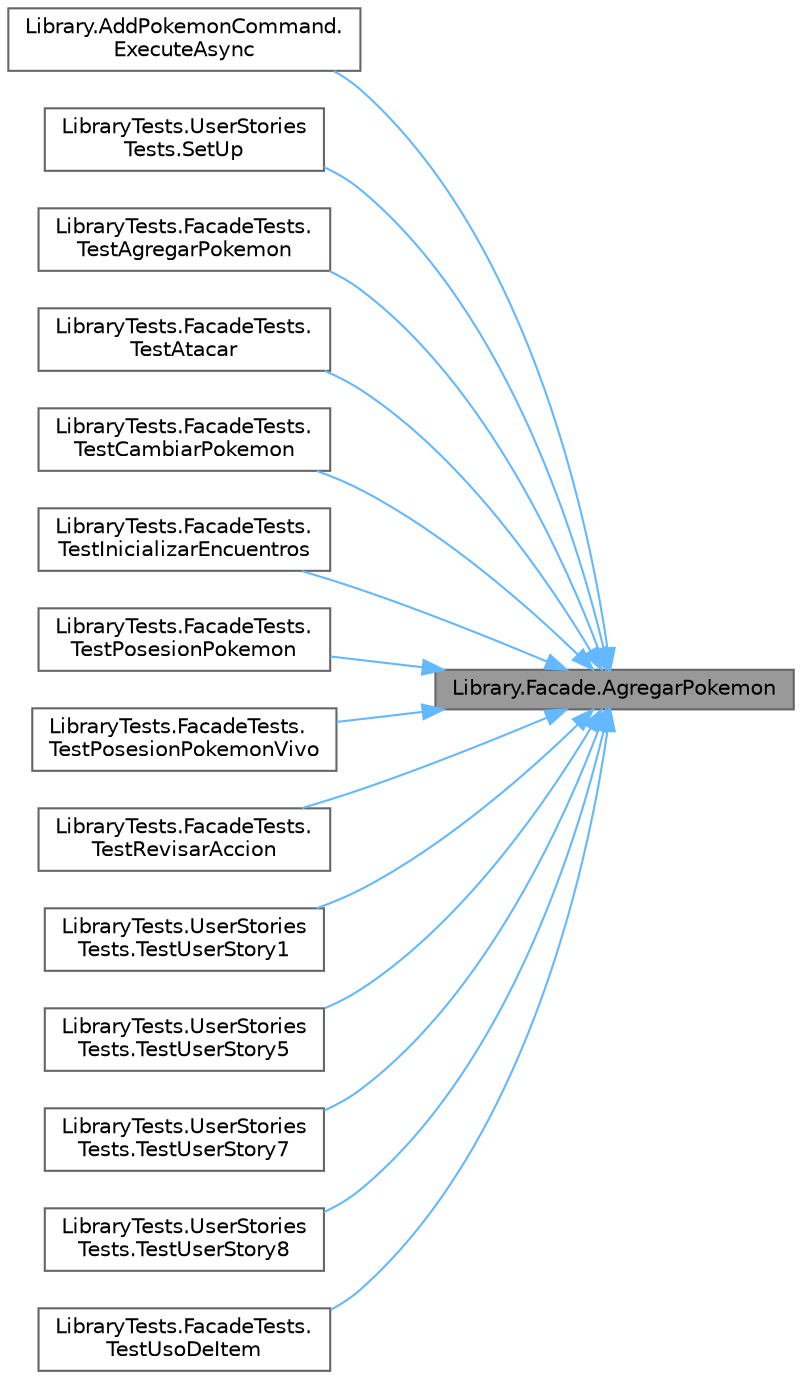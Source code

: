 digraph "Library.Facade.AgregarPokemon"
{
 // INTERACTIVE_SVG=YES
 // LATEX_PDF_SIZE
  bgcolor="transparent";
  edge [fontname=Helvetica,fontsize=10,labelfontname=Helvetica,labelfontsize=10];
  node [fontname=Helvetica,fontsize=10,shape=box,height=0.2,width=0.4];
  rankdir="RL";
  Node1 [id="Node000001",label="Library.Facade.AgregarPokemon",height=0.2,width=0.4,color="gray40", fillcolor="grey60", style="filled", fontcolor="black",tooltip="Agrega los Pokémones al catalogo del entrenador."];
  Node1 -> Node2 [id="edge1_Node000001_Node000002",dir="back",color="steelblue1",style="solid",tooltip=" "];
  Node2 [id="Node000002",label="Library.AddPokemonCommand.\lExecuteAsync",height=0.2,width=0.4,color="grey40", fillcolor="white", style="filled",URL="$classLibrary_1_1AddPokemonCommand.html#ad07c566da5e79577fed7d4865345464a",tooltip="Implementa el comando 'atacar'. Este comando permite al jugador realizar un ataque durante la batalla..."];
  Node1 -> Node3 [id="edge2_Node000001_Node000003",dir="back",color="steelblue1",style="solid",tooltip=" "];
  Node3 [id="Node000003",label="LibraryTests.UserStories\lTests.SetUp",height=0.2,width=0.4,color="grey40", fillcolor="white", style="filled",URL="$classLibraryTests_1_1UserStoriesTests.html#ad72f3487f7ce4e7128da2f9156ea2d44",tooltip="En este OneTimeSetUp instanciamos objetos que necesitaremos para testear."];
  Node1 -> Node4 [id="edge3_Node000001_Node000004",dir="back",color="steelblue1",style="solid",tooltip=" "];
  Node4 [id="Node000004",label="LibraryTests.FacadeTests.\lTestAgregarPokemon",height=0.2,width=0.4,color="grey40", fillcolor="white", style="filled",URL="$classLibraryTests_1_1FacadeTests.html#ae7d0bc19b8da0b9b12971d1837cc31ec",tooltip="Este test comprueba que se pueda agregar un Pokémon durante la batalla."];
  Node1 -> Node5 [id="edge4_Node000001_Node000005",dir="back",color="steelblue1",style="solid",tooltip=" "];
  Node5 [id="Node000005",label="LibraryTests.FacadeTests.\lTestAtacar",height=0.2,width=0.4,color="grey40", fillcolor="white", style="filled",URL="$classLibraryTests_1_1FacadeTests.html#af22f93966c93bc6fe2965ce061b62d68",tooltip="Este test comprueba que se pueda atacar correctamente durante la batalla."];
  Node1 -> Node6 [id="edge5_Node000001_Node000006",dir="back",color="steelblue1",style="solid",tooltip=" "];
  Node6 [id="Node000006",label="LibraryTests.FacadeTests.\lTestCambiarPokemon",height=0.2,width=0.4,color="grey40", fillcolor="white", style="filled",URL="$classLibraryTests_1_1FacadeTests.html#a736ba7faf0f3e0c395cbb026e3f8be11",tooltip="Este test comprueba que se pueda cambiar un Pokémon correctamente durante la batalla."];
  Node1 -> Node7 [id="edge6_Node000001_Node000007",dir="back",color="steelblue1",style="solid",tooltip=" "];
  Node7 [id="Node000007",label="LibraryTests.FacadeTests.\lTestInicializarEncuentros",height=0.2,width=0.4,color="grey40", fillcolor="white", style="filled",URL="$classLibraryTests_1_1FacadeTests.html#abe4d462c04fb3e1c90ab9095252c8eb0",tooltip="Este test comprueba que se pueda inicializar la batalla y asignar Pokémones actuales a los jugadores."];
  Node1 -> Node8 [id="edge7_Node000001_Node000008",dir="back",color="steelblue1",style="solid",tooltip=" "];
  Node8 [id="Node000008",label="LibraryTests.FacadeTests.\lTestPosesionPokemon",height=0.2,width=0.4,color="grey40", fillcolor="white", style="filled",URL="$classLibraryTests_1_1FacadeTests.html#a75cfd98f1411474b93c16436c6f8fc09",tooltip="Este test comprueba que se pueda revisar correctamente si un jugador posee un Pokémon vivo o muerto."];
  Node1 -> Node9 [id="edge8_Node000001_Node000009",dir="back",color="steelblue1",style="solid",tooltip=" "];
  Node9 [id="Node000009",label="LibraryTests.FacadeTests.\lTestPosesionPokemonVivo",height=0.2,width=0.4,color="grey40", fillcolor="white", style="filled",URL="$classLibraryTests_1_1FacadeTests.html#a84e072ede6311907fa4bf787d3c84904",tooltip="Este test comprueba que se pueda revisar correctamente si un jugador posee a un Pokémon de su catálog..."];
  Node1 -> Node10 [id="edge9_Node000001_Node000010",dir="back",color="steelblue1",style="solid",tooltip=" "];
  Node10 [id="Node000010",label="LibraryTests.FacadeTests.\lTestRevisarAccion",height=0.2,width=0.4,color="grey40", fillcolor="white", style="filled",URL="$classLibraryTests_1_1FacadeTests.html#a057c64e69aab56c0080df6a41185ccf2",tooltip="Este test comprueba que se pueda revisar correctamente si un jugador tiene permitido realizar una acc..."];
  Node1 -> Node11 [id="edge10_Node000001_Node000011",dir="back",color="steelblue1",style="solid",tooltip=" "];
  Node11 [id="Node000011",label="LibraryTests.UserStories\lTests.TestUserStory1",height=0.2,width=0.4,color="grey40", fillcolor="white", style="filled",URL="$classLibraryTests_1_1UserStoriesTests.html#a1613b0614e46c7849bdd20540b91d35b",tooltip="Este test comprueba la historia de usuario 1."];
  Node1 -> Node12 [id="edge11_Node000001_Node000012",dir="back",color="steelblue1",style="solid",tooltip=" "];
  Node12 [id="Node000012",label="LibraryTests.UserStories\lTests.TestUserStory5",height=0.2,width=0.4,color="grey40", fillcolor="white", style="filled",URL="$classLibraryTests_1_1UserStoriesTests.html#a5e44dd67db565a27c001db09a005aa26",tooltip="Este test comprueba la historia de usuario 5."];
  Node1 -> Node13 [id="edge12_Node000001_Node000013",dir="back",color="steelblue1",style="solid",tooltip=" "];
  Node13 [id="Node000013",label="LibraryTests.UserStories\lTests.TestUserStory7",height=0.2,width=0.4,color="grey40", fillcolor="white", style="filled",URL="$classLibraryTests_1_1UserStoriesTests.html#a35a6fc61e1853f1ebec52d7fe39eff9b",tooltip="Este test comprueba la historia de usuario 7."];
  Node1 -> Node14 [id="edge13_Node000001_Node000014",dir="back",color="steelblue1",style="solid",tooltip=" "];
  Node14 [id="Node000014",label="LibraryTests.UserStories\lTests.TestUserStory8",height=0.2,width=0.4,color="grey40", fillcolor="white", style="filled",URL="$classLibraryTests_1_1UserStoriesTests.html#a7a9e941044e99000f4679d42d02c80fb",tooltip="Este test comprueba la historia de usuario 8."];
  Node1 -> Node15 [id="edge14_Node000001_Node000015",dir="back",color="steelblue1",style="solid",tooltip=" "];
  Node15 [id="Node000015",label="LibraryTests.FacadeTests.\lTestUsoDeItem",height=0.2,width=0.4,color="grey40", fillcolor="white", style="filled",URL="$classLibraryTests_1_1FacadeTests.html#ae4c1e2218823ca49f29c0154a189cbfe",tooltip="Este test comprueba que se pueda usar un item correctamente durante la batalla."];
}
